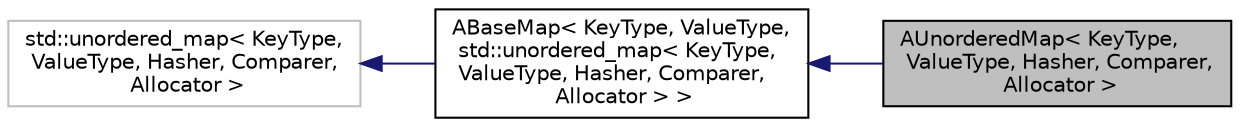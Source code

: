 digraph "AUnorderedMap&lt; KeyType, ValueType, Hasher, Comparer, Allocator &gt;"
{
 // LATEX_PDF_SIZE
  edge [fontname="Helvetica",fontsize="10",labelfontname="Helvetica",labelfontsize="10"];
  node [fontname="Helvetica",fontsize="10",shape=record];
  rankdir="LR";
  Node1 [label="AUnorderedMap\< KeyType,\l ValueType, Hasher, Comparer,\l Allocator \>",height=0.2,width=0.4,color="black", fillcolor="grey75", style="filled", fontcolor="black",tooltip="A std::unordered_map with AUI extensions."];
  Node2 -> Node1 [dir="back",color="midnightblue",fontsize="10",style="solid",fontname="Helvetica"];
  Node2 [label="ABaseMap\< KeyType, ValueType,\l std::unordered_map\< KeyType,\l ValueType, Hasher, Comparer,\l Allocator \> \>",height=0.2,width=0.4,color="black", fillcolor="white", style="filled",URL="$classABaseMap.html",tooltip=" "];
  Node3 -> Node2 [dir="back",color="midnightblue",fontsize="10",style="solid",fontname="Helvetica"];
  Node3 [label="std::unordered_map\< KeyType,\l ValueType, Hasher, Comparer,\l Allocator \>",height=0.2,width=0.4,color="grey75", fillcolor="white", style="filled",tooltip=" "];
}
